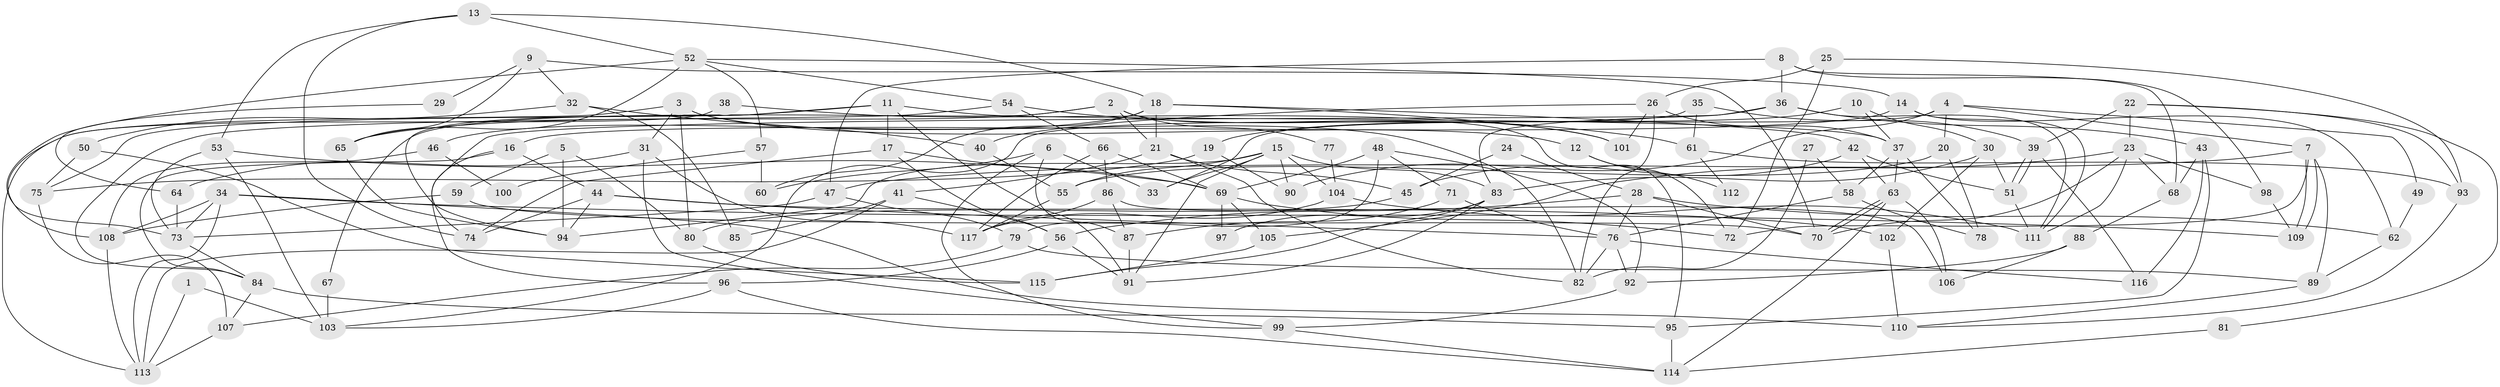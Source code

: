 // Generated by graph-tools (version 1.1) at 2025/50/03/09/25 03:50:07]
// undirected, 117 vertices, 234 edges
graph export_dot {
graph [start="1"]
  node [color=gray90,style=filled];
  1;
  2;
  3;
  4;
  5;
  6;
  7;
  8;
  9;
  10;
  11;
  12;
  13;
  14;
  15;
  16;
  17;
  18;
  19;
  20;
  21;
  22;
  23;
  24;
  25;
  26;
  27;
  28;
  29;
  30;
  31;
  32;
  33;
  34;
  35;
  36;
  37;
  38;
  39;
  40;
  41;
  42;
  43;
  44;
  45;
  46;
  47;
  48;
  49;
  50;
  51;
  52;
  53;
  54;
  55;
  56;
  57;
  58;
  59;
  60;
  61;
  62;
  63;
  64;
  65;
  66;
  67;
  68;
  69;
  70;
  71;
  72;
  73;
  74;
  75;
  76;
  77;
  78;
  79;
  80;
  81;
  82;
  83;
  84;
  85;
  86;
  87;
  88;
  89;
  90;
  91;
  92;
  93;
  94;
  95;
  96;
  97;
  98;
  99;
  100;
  101;
  102;
  103;
  104;
  105;
  106;
  107;
  108;
  109;
  110;
  111;
  112;
  113;
  114;
  115;
  116;
  117;
  1 -- 113;
  1 -- 103;
  2 -- 95;
  2 -- 21;
  2 -- 65;
  2 -- 67;
  2 -- 77;
  3 -- 82;
  3 -- 108;
  3 -- 12;
  3 -- 31;
  3 -- 80;
  4 -- 33;
  4 -- 7;
  4 -- 20;
  4 -- 49;
  4 -- 90;
  5 -- 80;
  5 -- 59;
  5 -- 94;
  6 -- 99;
  6 -- 87;
  6 -- 33;
  6 -- 60;
  7 -- 72;
  7 -- 109;
  7 -- 109;
  7 -- 47;
  7 -- 89;
  8 -- 36;
  8 -- 47;
  8 -- 68;
  8 -- 98;
  9 -- 65;
  9 -- 14;
  9 -- 29;
  9 -- 32;
  10 -- 30;
  10 -- 37;
  10 -- 19;
  11 -- 94;
  11 -- 17;
  11 -- 37;
  11 -- 75;
  11 -- 91;
  12 -- 72;
  12 -- 112;
  13 -- 18;
  13 -- 52;
  13 -- 53;
  13 -- 74;
  14 -- 111;
  14 -- 16;
  14 -- 62;
  15 -- 91;
  15 -- 90;
  15 -- 33;
  15 -- 55;
  15 -- 83;
  15 -- 94;
  15 -- 104;
  16 -- 84;
  16 -- 96;
  16 -- 44;
  17 -- 74;
  17 -- 56;
  17 -- 69;
  18 -- 21;
  18 -- 42;
  18 -- 46;
  18 -- 60;
  18 -- 101;
  19 -- 75;
  19 -- 90;
  20 -- 78;
  20 -- 55;
  21 -- 41;
  21 -- 45;
  21 -- 82;
  22 -- 93;
  22 -- 23;
  22 -- 39;
  22 -- 81;
  23 -- 70;
  23 -- 111;
  23 -- 68;
  23 -- 98;
  23 -- 105;
  24 -- 28;
  24 -- 45;
  25 -- 93;
  25 -- 26;
  25 -- 72;
  26 -- 82;
  26 -- 37;
  26 -- 40;
  26 -- 101;
  27 -- 82;
  27 -- 58;
  28 -- 62;
  28 -- 76;
  28 -- 56;
  28 -- 70;
  29 -- 64;
  30 -- 83;
  30 -- 102;
  30 -- 51;
  31 -- 117;
  31 -- 64;
  31 -- 99;
  32 -- 40;
  32 -- 50;
  32 -- 85;
  34 -- 109;
  34 -- 73;
  34 -- 108;
  34 -- 110;
  34 -- 113;
  35 -- 103;
  35 -- 39;
  35 -- 61;
  36 -- 74;
  36 -- 83;
  36 -- 43;
  36 -- 111;
  37 -- 63;
  37 -- 58;
  37 -- 78;
  38 -- 101;
  38 -- 113;
  39 -- 51;
  39 -- 51;
  39 -- 116;
  40 -- 55;
  41 -- 113;
  41 -- 56;
  41 -- 85;
  42 -- 63;
  42 -- 51;
  42 -- 45;
  43 -- 68;
  43 -- 95;
  43 -- 116;
  44 -- 94;
  44 -- 74;
  44 -- 76;
  44 -- 102;
  45 -- 80;
  46 -- 108;
  46 -- 100;
  47 -- 73;
  47 -- 79;
  48 -- 69;
  48 -- 92;
  48 -- 71;
  48 -- 79;
  49 -- 62;
  50 -- 115;
  50 -- 75;
  51 -- 111;
  52 -- 65;
  52 -- 70;
  52 -- 54;
  52 -- 57;
  52 -- 73;
  53 -- 69;
  53 -- 73;
  53 -- 103;
  54 -- 84;
  54 -- 61;
  54 -- 66;
  55 -- 117;
  56 -- 91;
  56 -- 96;
  57 -- 60;
  57 -- 100;
  58 -- 76;
  58 -- 78;
  59 -- 70;
  59 -- 108;
  61 -- 93;
  61 -- 112;
  62 -- 89;
  63 -- 114;
  63 -- 70;
  63 -- 70;
  63 -- 106;
  64 -- 73;
  65 -- 94;
  66 -- 117;
  66 -- 69;
  66 -- 86;
  67 -- 103;
  68 -- 88;
  69 -- 72;
  69 -- 97;
  69 -- 105;
  71 -- 76;
  71 -- 87;
  73 -- 84;
  75 -- 107;
  76 -- 116;
  76 -- 82;
  76 -- 92;
  77 -- 104;
  79 -- 89;
  79 -- 107;
  80 -- 115;
  81 -- 114;
  83 -- 91;
  83 -- 97;
  83 -- 115;
  84 -- 107;
  84 -- 95;
  86 -- 117;
  86 -- 87;
  86 -- 106;
  87 -- 91;
  88 -- 106;
  88 -- 92;
  89 -- 110;
  92 -- 99;
  93 -- 110;
  95 -- 114;
  96 -- 114;
  96 -- 103;
  98 -- 109;
  99 -- 114;
  102 -- 110;
  104 -- 111;
  104 -- 117;
  105 -- 115;
  107 -- 113;
  108 -- 113;
}
